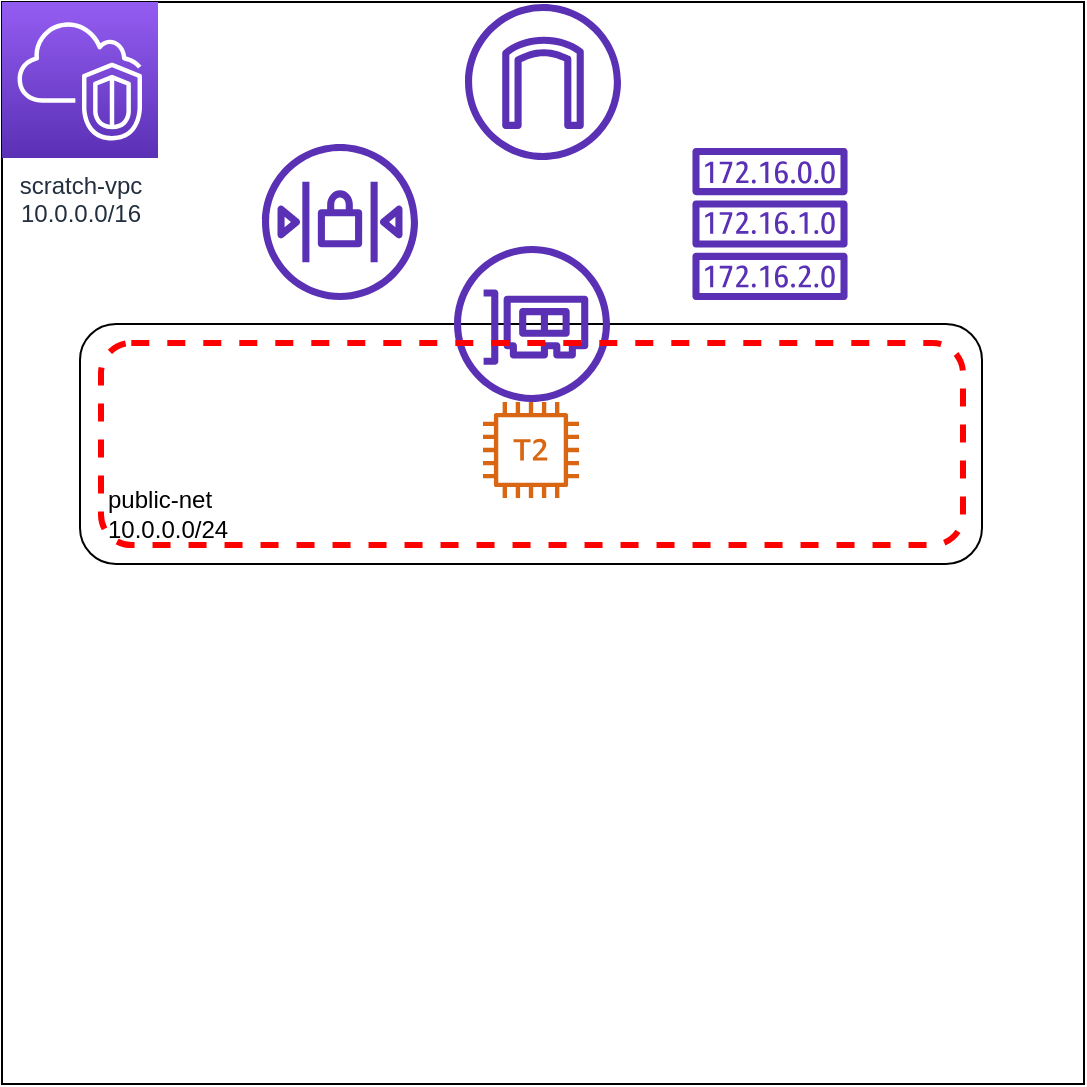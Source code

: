 <mxfile version="10.9.8" type="github"><diagram id="R3jC7U6p3kyVcvXX-vCd" name="Page-1"><mxGraphModel dx="1072" dy="772" grid="1" gridSize="10" guides="1" tooltips="1" connect="1" arrows="1" fold="1" page="1" pageScale="1" pageWidth="850" pageHeight="1100" math="0" shadow="0"><root><mxCell id="0"/><mxCell id="1" parent="0"/><mxCell id="jAULMebtGg5PS3Fsavww-2" value="" style="whiteSpace=wrap;html=1;aspect=fixed;" vertex="1" parent="1"><mxGeometry x="80" y="179" width="541" height="541" as="geometry"/></mxCell><mxCell id="jAULMebtGg5PS3Fsavww-1" value="&lt;div&gt;scratch-vpc&lt;/div&gt;&lt;div&gt;10.0.0.0/16&lt;br&gt;&lt;/div&gt;" style="outlineConnect=0;fontColor=#232F3E;gradientColor=#945DF2;gradientDirection=north;fillColor=#5A30B5;strokeColor=#ffffff;dashed=0;verticalLabelPosition=bottom;verticalAlign=top;align=center;html=1;fontSize=12;fontStyle=0;aspect=fixed;shape=mxgraph.aws4.resourceIcon;resIcon=mxgraph.aws4.vpc;" vertex="1" parent="1"><mxGeometry x="80" y="179" width="78" height="78" as="geometry"/></mxCell><mxCell id="jAULMebtGg5PS3Fsavww-3" value="&lt;div&gt;public-net&lt;/div&gt;&lt;div&gt;10.0.0.0/24&lt;br&gt;&lt;/div&gt;" style="rounded=1;whiteSpace=wrap;html=1;verticalAlign=bottom;spacingBottom=8;align=left;spacingLeft=12;" vertex="1" parent="1"><mxGeometry x="119" y="340" width="451" height="120" as="geometry"/></mxCell><mxCell id="jAULMebtGg5PS3Fsavww-4" value="" style="outlineConnect=0;fontColor=#232F3E;gradientColor=none;fillColor=#5A30B5;strokeColor=none;dashed=0;verticalLabelPosition=bottom;verticalAlign=top;align=center;html=1;fontSize=12;fontStyle=0;aspect=fixed;pointerEvents=1;shape=mxgraph.aws4.internet_gateway;" vertex="1" parent="1"><mxGeometry x="311.5" y="180" width="78" height="78" as="geometry"/></mxCell><mxCell id="jAULMebtGg5PS3Fsavww-5" value="" style="outlineConnect=0;fontColor=#232F3E;gradientColor=none;fillColor=#5A30B5;strokeColor=none;dashed=0;verticalLabelPosition=bottom;verticalAlign=top;align=center;html=1;fontSize=12;fontStyle=0;aspect=fixed;pointerEvents=1;shape=mxgraph.aws4.network_access_control_list;" vertex="1" parent="1"><mxGeometry x="210" y="250" width="78" height="78" as="geometry"/></mxCell><UserObject label="" link="https://github.com/abernoth/Learning/blob/master/aws/VPC.md" id="jAULMebtGg5PS3Fsavww-6"><mxCell style="outlineConnect=0;fontColor=#232F3E;gradientColor=none;fillColor=#5A30B5;strokeColor=none;dashed=0;verticalLabelPosition=bottom;verticalAlign=top;align=center;html=1;fontSize=12;fontStyle=0;aspect=fixed;pointerEvents=1;shape=mxgraph.aws4.route_table;" vertex="1" parent="1"><mxGeometry x="425" y="252" width="78" height="76" as="geometry"/></mxCell></UserObject><mxCell id="jAULMebtGg5PS3Fsavww-7" value="" style="outlineConnect=0;fontColor=#232F3E;gradientColor=none;fillColor=#5A30B5;strokeColor=none;dashed=0;verticalLabelPosition=bottom;verticalAlign=top;align=center;html=1;fontSize=12;fontStyle=0;aspect=fixed;pointerEvents=1;shape=mxgraph.aws4.elastic_network_interface;" vertex="1" parent="1"><mxGeometry x="306" y="301" width="78" height="78" as="geometry"/></mxCell><mxCell id="jAULMebtGg5PS3Fsavww-8" value="" style="outlineConnect=0;fontColor=#232F3E;gradientColor=none;fillColor=#D86613;strokeColor=none;dashed=0;verticalLabelPosition=bottom;verticalAlign=top;align=center;html=1;fontSize=12;fontStyle=0;aspect=fixed;pointerEvents=1;shape=mxgraph.aws4.t2_instance;" vertex="1" parent="1"><mxGeometry x="320.5" y="379" width="48" height="48" as="geometry"/></mxCell><mxCell id="jAULMebtGg5PS3Fsavww-10" value="" style="rounded=1;whiteSpace=wrap;html=1;dashed=1;strokeWidth=3;strokeColor=#FF0000;fillColor=none;" vertex="1" parent="1"><mxGeometry x="129.5" y="349.5" width="431" height="101" as="geometry"/></mxCell></root></mxGraphModel></diagram></mxfile>